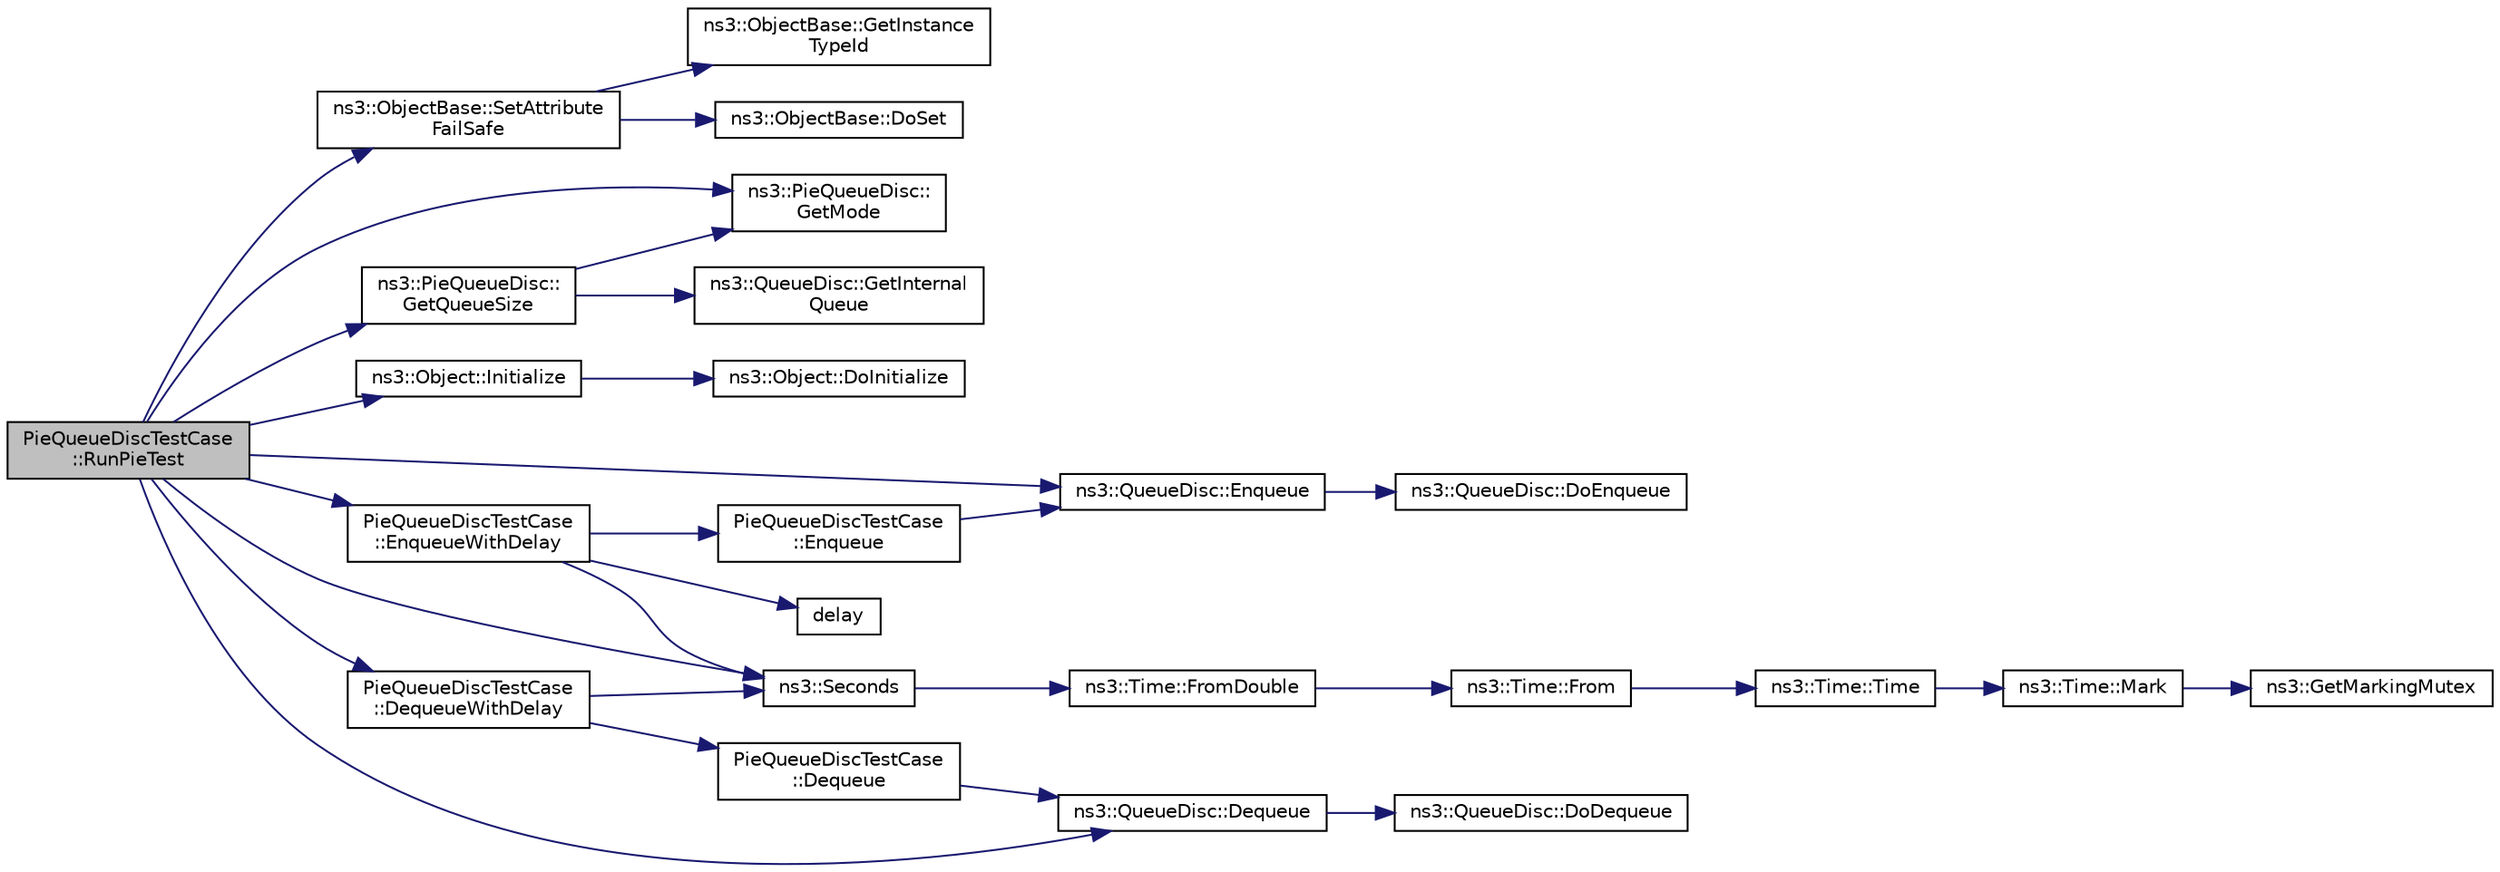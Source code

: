 digraph "PieQueueDiscTestCase::RunPieTest"
{
  edge [fontname="Helvetica",fontsize="10",labelfontname="Helvetica",labelfontsize="10"];
  node [fontname="Helvetica",fontsize="10",shape=record];
  rankdir="LR";
  Node1 [label="PieQueueDiscTestCase\l::RunPieTest",height=0.2,width=0.4,color="black", fillcolor="grey75", style="filled", fontcolor="black"];
  Node1 -> Node2 [color="midnightblue",fontsize="10",style="solid"];
  Node2 [label="ns3::ObjectBase::SetAttribute\lFailSafe",height=0.2,width=0.4,color="black", fillcolor="white", style="filled",URL="$d2/dac/classns3_1_1ObjectBase.html#aa7d333004e970f925a4ed5df275541b5"];
  Node2 -> Node3 [color="midnightblue",fontsize="10",style="solid"];
  Node3 [label="ns3::ObjectBase::GetInstance\lTypeId",height=0.2,width=0.4,color="black", fillcolor="white", style="filled",URL="$d2/dac/classns3_1_1ObjectBase.html#abe5b43a6f5b99a92a4c3122db31f06fb"];
  Node2 -> Node4 [color="midnightblue",fontsize="10",style="solid"];
  Node4 [label="ns3::ObjectBase::DoSet",height=0.2,width=0.4,color="black", fillcolor="white", style="filled",URL="$d2/dac/classns3_1_1ObjectBase.html#afe5f2f7b2fabc99aa33f9bb434e3b695"];
  Node1 -> Node5 [color="midnightblue",fontsize="10",style="solid"];
  Node5 [label="ns3::PieQueueDisc::\lGetMode",height=0.2,width=0.4,color="black", fillcolor="white", style="filled",URL="$da/d04/classns3_1_1PieQueueDisc.html#a13bb54f830216e6d8e114abe3b4b04be",tooltip="Get the operating mode of this queue disc. "];
  Node1 -> Node6 [color="midnightblue",fontsize="10",style="solid"];
  Node6 [label="ns3::Object::Initialize",height=0.2,width=0.4,color="black", fillcolor="white", style="filled",URL="$d9/d77/classns3_1_1Object.html#af4411cb29971772fcd09203474a95078"];
  Node6 -> Node7 [color="midnightblue",fontsize="10",style="solid"];
  Node7 [label="ns3::Object::DoInitialize",height=0.2,width=0.4,color="black", fillcolor="white", style="filled",URL="$d9/d77/classns3_1_1Object.html#af8482a521433409fb5c7f749398c9dbe"];
  Node1 -> Node8 [color="midnightblue",fontsize="10",style="solid"];
  Node8 [label="ns3::PieQueueDisc::\lGetQueueSize",height=0.2,width=0.4,color="black", fillcolor="white", style="filled",URL="$da/d04/classns3_1_1PieQueueDisc.html#ae8675ca8d1c18d43ca678f30040e8510",tooltip="Get the current value of the queue in bytes or packets. "];
  Node8 -> Node5 [color="midnightblue",fontsize="10",style="solid"];
  Node8 -> Node9 [color="midnightblue",fontsize="10",style="solid"];
  Node9 [label="ns3::QueueDisc::GetInternal\lQueue",height=0.2,width=0.4,color="black", fillcolor="white", style="filled",URL="$d0/d7b/classns3_1_1QueueDisc.html#adf09b498c07c5677c26ea4b8309def74",tooltip="Get the i-th internal queue. "];
  Node1 -> Node10 [color="midnightblue",fontsize="10",style="solid"];
  Node10 [label="ns3::QueueDisc::Enqueue",height=0.2,width=0.4,color="black", fillcolor="white", style="filled",URL="$d0/d7b/classns3_1_1QueueDisc.html#af452fb01b98fed312125163f1fe85431"];
  Node10 -> Node11 [color="midnightblue",fontsize="10",style="solid"];
  Node11 [label="ns3::QueueDisc::DoEnqueue",height=0.2,width=0.4,color="black", fillcolor="white", style="filled",URL="$d0/d7b/classns3_1_1QueueDisc.html#a22d77d2ec26e6fe5476d976d9d5e3a66"];
  Node1 -> Node12 [color="midnightblue",fontsize="10",style="solid"];
  Node12 [label="ns3::QueueDisc::Dequeue",height=0.2,width=0.4,color="black", fillcolor="white", style="filled",URL="$d0/d7b/classns3_1_1QueueDisc.html#a6c13fc489822c1487f61c2289f2e3629"];
  Node12 -> Node13 [color="midnightblue",fontsize="10",style="solid"];
  Node13 [label="ns3::QueueDisc::DoDequeue",height=0.2,width=0.4,color="black", fillcolor="white", style="filled",URL="$d0/d7b/classns3_1_1QueueDisc.html#afefae1a05f45db101c2c75d67a440c63"];
  Node1 -> Node14 [color="midnightblue",fontsize="10",style="solid"];
  Node14 [label="ns3::Seconds",height=0.2,width=0.4,color="black", fillcolor="white", style="filled",URL="$d1/dec/group__timecivil.html#ga33c34b816f8ff6628e33d5c8e9713b9e"];
  Node14 -> Node15 [color="midnightblue",fontsize="10",style="solid"];
  Node15 [label="ns3::Time::FromDouble",height=0.2,width=0.4,color="black", fillcolor="white", style="filled",URL="$dc/d04/classns3_1_1Time.html#a60e845f4a74e62495b86356afe604cb4"];
  Node15 -> Node16 [color="midnightblue",fontsize="10",style="solid"];
  Node16 [label="ns3::Time::From",height=0.2,width=0.4,color="black", fillcolor="white", style="filled",URL="$dc/d04/classns3_1_1Time.html#a34e4acc13d0e08cc8cb9cd3b838b9baf"];
  Node16 -> Node17 [color="midnightblue",fontsize="10",style="solid"];
  Node17 [label="ns3::Time::Time",height=0.2,width=0.4,color="black", fillcolor="white", style="filled",URL="$dc/d04/classns3_1_1Time.html#a8a39dc1b8cbbd7fe6d940e492d1b925e"];
  Node17 -> Node18 [color="midnightblue",fontsize="10",style="solid"];
  Node18 [label="ns3::Time::Mark",height=0.2,width=0.4,color="black", fillcolor="white", style="filled",URL="$dc/d04/classns3_1_1Time.html#aa7eef2a1119c1c4855d99f1e83d44c54"];
  Node18 -> Node19 [color="midnightblue",fontsize="10",style="solid"];
  Node19 [label="ns3::GetMarkingMutex",height=0.2,width=0.4,color="black", fillcolor="white", style="filled",URL="$d7/d2e/namespacens3.html#ac4356aa982bd2ddb0f7ebbf94539919d"];
  Node1 -> Node20 [color="midnightblue",fontsize="10",style="solid"];
  Node20 [label="PieQueueDiscTestCase\l::EnqueueWithDelay",height=0.2,width=0.4,color="black", fillcolor="white", style="filled",URL="$db/d32/classPieQueueDiscTestCase.html#a6d837dbfe3af8f4a7a1ca4e6ecbbf54e"];
  Node20 -> Node21 [color="midnightblue",fontsize="10",style="solid"];
  Node21 [label="delay",height=0.2,width=0.4,color="black", fillcolor="white", style="filled",URL="$d8/d68/lte_2model_2fading-traces_2fading__trace__generator_8m.html#a7964e6aa8f61a9d28973c8267a606ad8"];
  Node20 -> Node14 [color="midnightblue",fontsize="10",style="solid"];
  Node20 -> Node22 [color="midnightblue",fontsize="10",style="solid"];
  Node22 [label="PieQueueDiscTestCase\l::Enqueue",height=0.2,width=0.4,color="black", fillcolor="white", style="filled",URL="$db/d32/classPieQueueDiscTestCase.html#adfdcc5ca19dc5059fc95c2b940c19a54"];
  Node22 -> Node10 [color="midnightblue",fontsize="10",style="solid"];
  Node1 -> Node23 [color="midnightblue",fontsize="10",style="solid"];
  Node23 [label="PieQueueDiscTestCase\l::DequeueWithDelay",height=0.2,width=0.4,color="black", fillcolor="white", style="filled",URL="$db/d32/classPieQueueDiscTestCase.html#ac95d22c3ac6ef3a873d70a663fd964e3"];
  Node23 -> Node14 [color="midnightblue",fontsize="10",style="solid"];
  Node23 -> Node24 [color="midnightblue",fontsize="10",style="solid"];
  Node24 [label="PieQueueDiscTestCase\l::Dequeue",height=0.2,width=0.4,color="black", fillcolor="white", style="filled",URL="$db/d32/classPieQueueDiscTestCase.html#a3f2148f8c200a2338e33759f6f6ebc07"];
  Node24 -> Node12 [color="midnightblue",fontsize="10",style="solid"];
}
